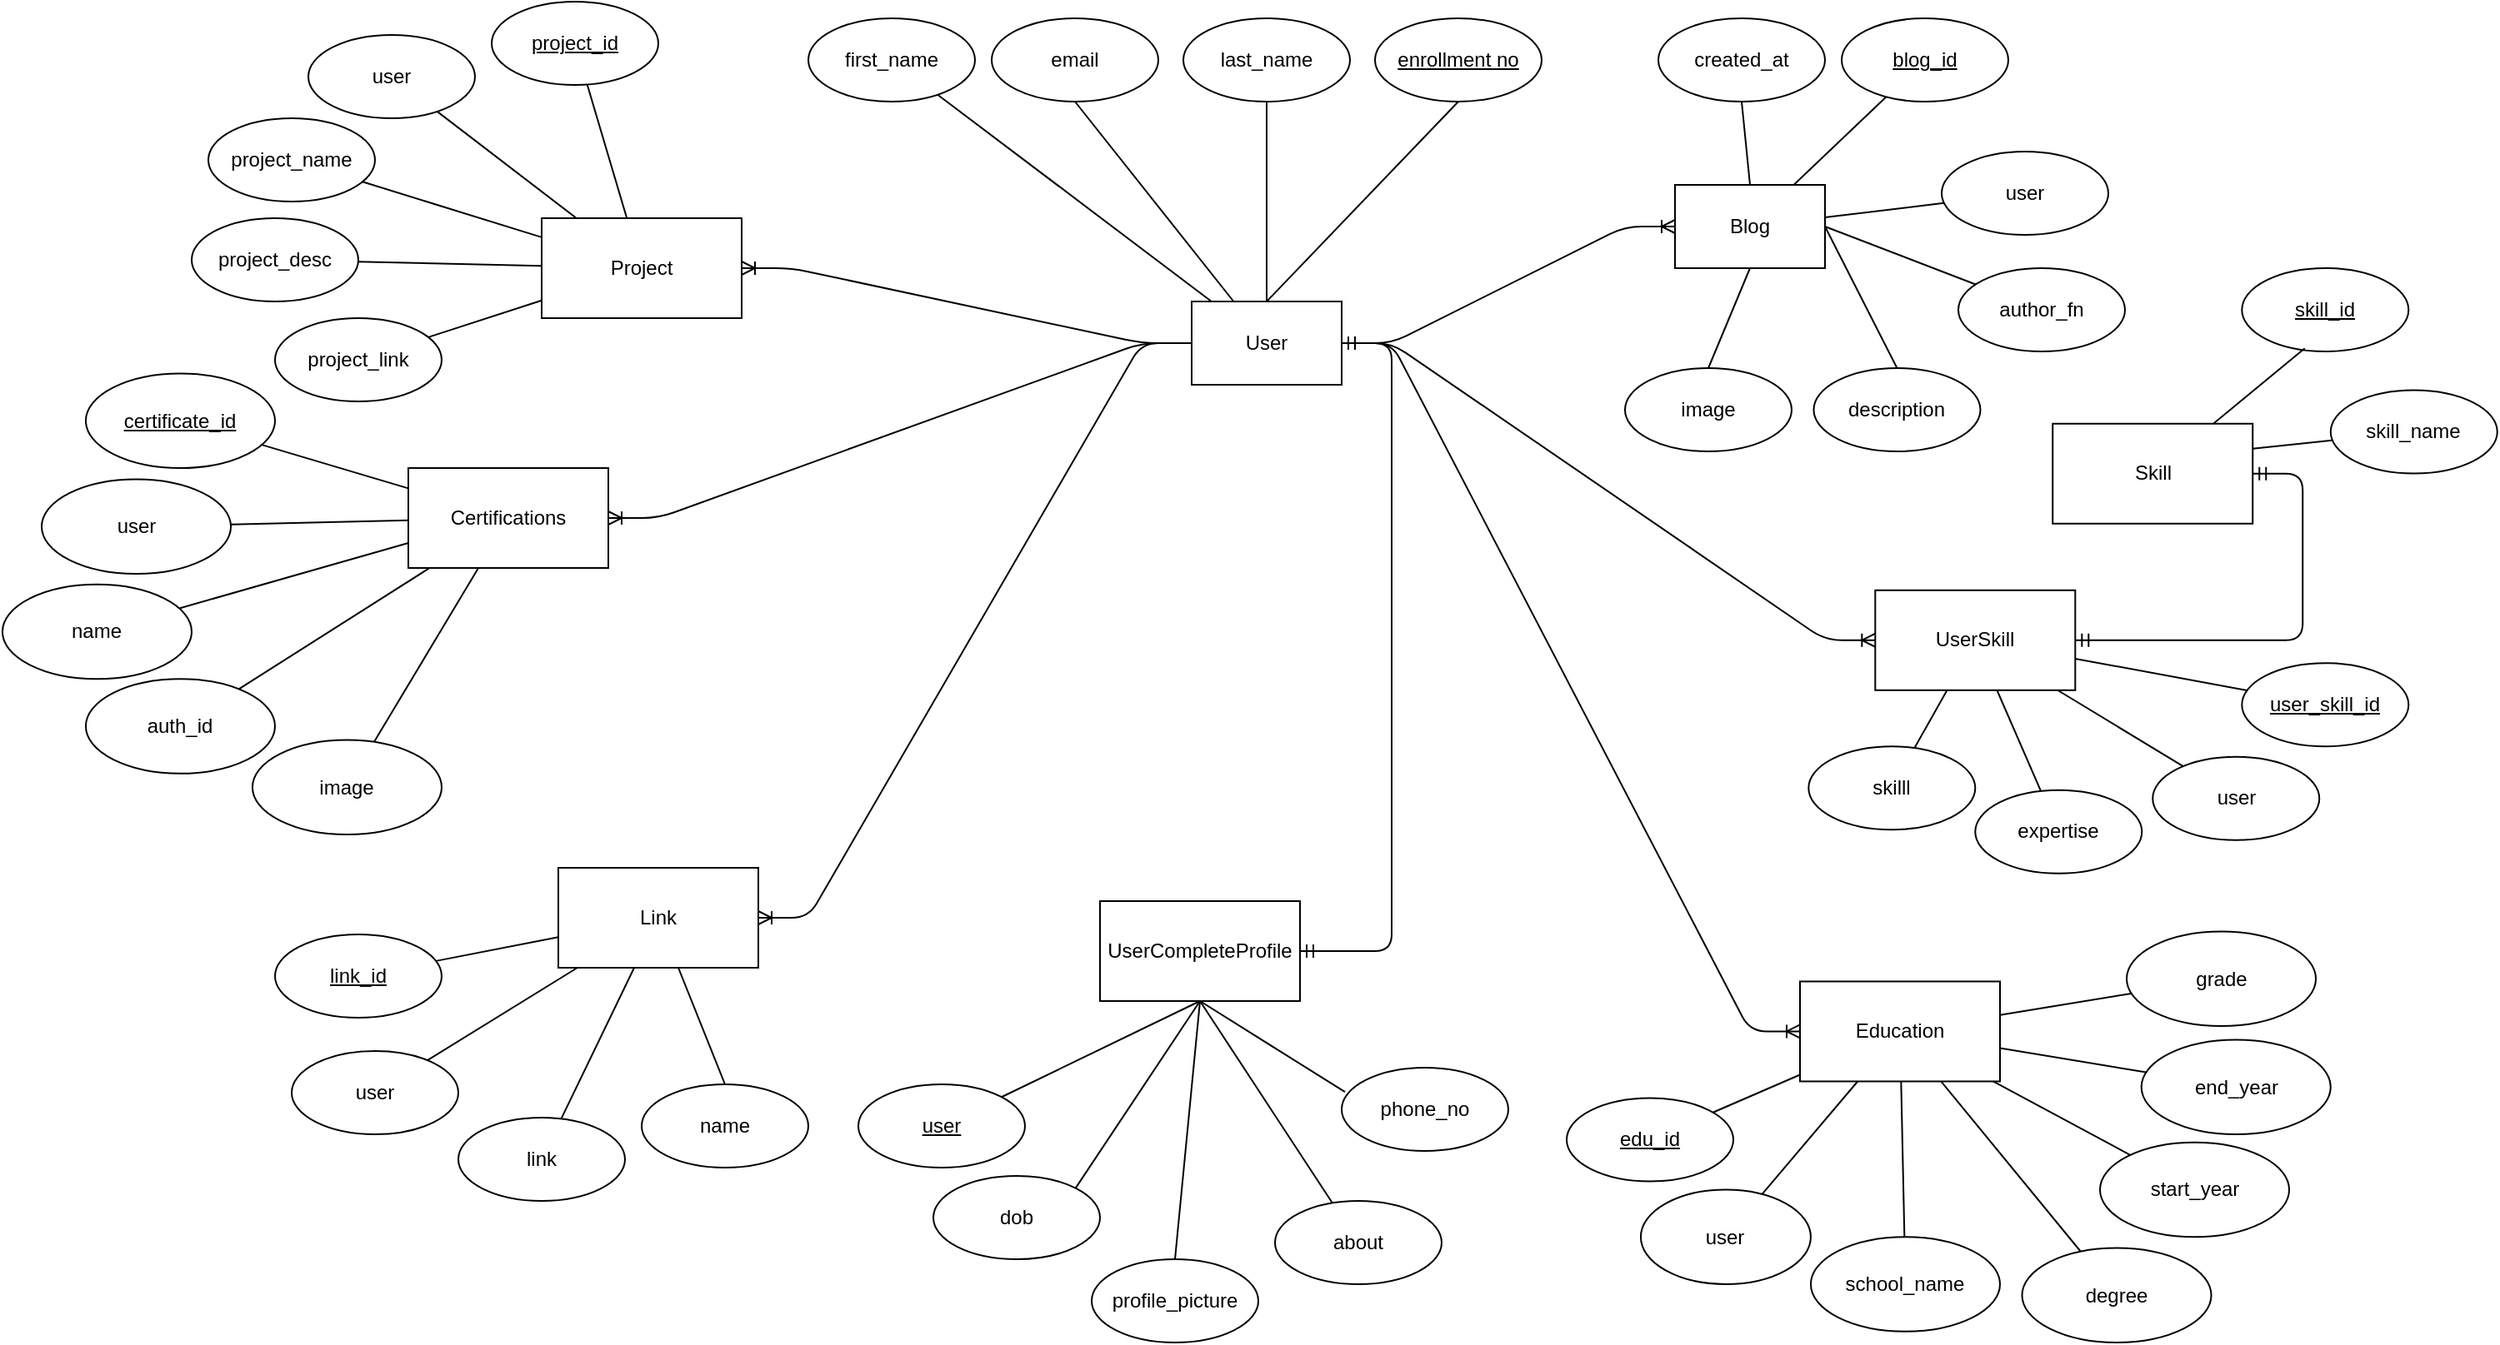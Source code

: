 <mxfile version="14.1.3" type="device"><diagram id="R2lEEEUBdFMjLlhIrx00" name="Page-1"><mxGraphModel dx="2580" dy="848" grid="1" gridSize="10" guides="1" tooltips="1" connect="1" arrows="1" fold="1" page="1" pageScale="1" pageWidth="850" pageHeight="1100" math="0" shadow="0" extFonts="Permanent Marker^https://fonts.googleapis.com/css?family=Permanent+Marker"><root><mxCell id="0"/><mxCell id="1" parent="0"/><mxCell id="3dbAElzK9trHRAk1LD__-21" value="User" style="rounded=0;whiteSpace=wrap;html=1;fontFamily=Helvetica;" vertex="1" parent="1"><mxGeometry x="200" y="200" width="90" height="50" as="geometry"/></mxCell><mxCell id="3dbAElzK9trHRAk1LD__-22" value="&lt;u&gt;enrollment no&lt;/u&gt;" style="ellipse;whiteSpace=wrap;html=1;fontFamily=Helvetica;" vertex="1" parent="1"><mxGeometry x="310" y="30" width="100" height="50" as="geometry"/></mxCell><mxCell id="3dbAElzK9trHRAk1LD__-23" value="email" style="ellipse;whiteSpace=wrap;html=1;fontFamily=Helvetica;" vertex="1" parent="1"><mxGeometry x="80" y="30" width="100" height="50" as="geometry"/></mxCell><mxCell id="3dbAElzK9trHRAk1LD__-25" value="first_name" style="ellipse;whiteSpace=wrap;html=1;fontFamily=Helvetica;" vertex="1" parent="1"><mxGeometry x="-30" y="30" width="100" height="50" as="geometry"/></mxCell><mxCell id="3dbAElzK9trHRAk1LD__-27" value="last_name" style="ellipse;whiteSpace=wrap;html=1;fontFamily=Helvetica;" vertex="1" parent="1"><mxGeometry x="195" y="30" width="100" height="50" as="geometry"/></mxCell><mxCell id="3dbAElzK9trHRAk1LD__-31" value="" style="endArrow=none;html=1;fontFamily=Helvetica;entryX=0.5;entryY=1;entryDx=0;entryDy=0;" edge="1" parent="1" source="3dbAElzK9trHRAk1LD__-21" target="3dbAElzK9trHRAk1LD__-27"><mxGeometry width="50" height="50" relative="1" as="geometry"><mxPoint x="200" y="231.64" as="sourcePoint"/><mxPoint x="137.8" y="150.002" as="targetPoint"/></mxGeometry></mxCell><mxCell id="3dbAElzK9trHRAk1LD__-33" value="" style="endArrow=none;html=1;fontFamily=Helvetica;entryX=0.5;entryY=1;entryDx=0;entryDy=0;exitX=0.5;exitY=0;exitDx=0;exitDy=0;" edge="1" parent="1" source="3dbAElzK9trHRAk1LD__-21" target="3dbAElzK9trHRAk1LD__-22"><mxGeometry width="50" height="50" relative="1" as="geometry"><mxPoint x="200" y="231.64" as="sourcePoint"/><mxPoint x="137.8" y="150.002" as="targetPoint"/></mxGeometry></mxCell><mxCell id="3dbAElzK9trHRAk1LD__-34" value="" style="endArrow=none;html=1;fontFamily=Helvetica;" edge="1" parent="1" source="3dbAElzK9trHRAk1LD__-21" target="3dbAElzK9trHRAk1LD__-25"><mxGeometry width="50" height="50" relative="1" as="geometry"><mxPoint x="200" y="230" as="sourcePoint"/><mxPoint x="140.8" y="275.4" as="targetPoint"/></mxGeometry></mxCell><mxCell id="3dbAElzK9trHRAk1LD__-35" value="" style="endArrow=none;html=1;fontFamily=Helvetica;" edge="1" parent="1" target="3dbAElzK9trHRAk1LD__-21"><mxGeometry width="50" height="50" relative="1" as="geometry"><mxPoint x="130" y="80" as="sourcePoint"/><mxPoint x="170" y="189" as="targetPoint"/></mxGeometry></mxCell><mxCell id="3dbAElzK9trHRAk1LD__-37" value="Blog" style="rounded=0;whiteSpace=wrap;html=1;fontFamily=Helvetica;" vertex="1" parent="1"><mxGeometry x="490" y="130" width="90" height="50" as="geometry"/></mxCell><mxCell id="3dbAElzK9trHRAk1LD__-39" value="&lt;u&gt;blog_id&lt;/u&gt;" style="ellipse;whiteSpace=wrap;html=1;fontFamily=Helvetica;" vertex="1" parent="1"><mxGeometry x="590" y="30" width="100" height="50" as="geometry"/></mxCell><mxCell id="3dbAElzK9trHRAk1LD__-40" value="user" style="ellipse;whiteSpace=wrap;html=1;fontFamily=Helvetica;" vertex="1" parent="1"><mxGeometry x="650" y="110" width="100" height="50" as="geometry"/></mxCell><mxCell id="3dbAElzK9trHRAk1LD__-41" value="author_fn" style="ellipse;whiteSpace=wrap;html=1;fontFamily=Helvetica;" vertex="1" parent="1"><mxGeometry x="660" y="180" width="100" height="50" as="geometry"/></mxCell><mxCell id="3dbAElzK9trHRAk1LD__-42" value="description" style="ellipse;whiteSpace=wrap;html=1;fontFamily=Helvetica;" vertex="1" parent="1"><mxGeometry x="573.24" y="240" width="100" height="50" as="geometry"/></mxCell><mxCell id="3dbAElzK9trHRAk1LD__-43" value="" style="endArrow=none;html=1;fontFamily=Helvetica;entryX=0.5;entryY=0;entryDx=0;entryDy=0;exitX=1;exitY=0.5;exitDx=0;exitDy=0;" edge="1" parent="1" source="3dbAElzK9trHRAk1LD__-37" target="3dbAElzK9trHRAk1LD__-42"><mxGeometry width="50" height="50" relative="1" as="geometry"><mxPoint x="600" y="230" as="sourcePoint"/><mxPoint x="640" y="329.5" as="targetPoint"/></mxGeometry></mxCell><mxCell id="3dbAElzK9trHRAk1LD__-47" value="created_at" style="ellipse;whiteSpace=wrap;html=1;fontFamily=Helvetica;" vertex="1" parent="1"><mxGeometry x="480" y="30" width="100" height="50" as="geometry"/></mxCell><mxCell id="3dbAElzK9trHRAk1LD__-48" value="image" style="ellipse;whiteSpace=wrap;html=1;fontFamily=Helvetica;" vertex="1" parent="1"><mxGeometry x="460" y="240" width="100" height="50" as="geometry"/></mxCell><mxCell id="3dbAElzK9trHRAk1LD__-49" value="" style="endArrow=none;html=1;fontFamily=Helvetica;entryX=0.5;entryY=0;entryDx=0;entryDy=0;exitX=0.5;exitY=1;exitDx=0;exitDy=0;" edge="1" parent="1" source="3dbAElzK9trHRAk1LD__-37" target="3dbAElzK9trHRAk1LD__-48"><mxGeometry width="50" height="50" relative="1" as="geometry"><mxPoint x="540" y="250" as="sourcePoint"/><mxPoint x="560" y="345" as="targetPoint"/></mxGeometry></mxCell><mxCell id="3dbAElzK9trHRAk1LD__-50" value="" style="endArrow=none;html=1;fontFamily=Helvetica;entryX=0.5;entryY=0;entryDx=0;entryDy=0;exitX=0.5;exitY=1;exitDx=0;exitDy=0;" edge="1" parent="1" source="3dbAElzK9trHRAk1LD__-47" target="3dbAElzK9trHRAk1LD__-37"><mxGeometry width="50" height="50" relative="1" as="geometry"><mxPoint x="525" y="110" as="sourcePoint"/><mxPoint x="470" y="200" as="targetPoint"/></mxGeometry></mxCell><mxCell id="3dbAElzK9trHRAk1LD__-57" value="Skill&lt;span style=&quot;color: rgba(0 , 0 , 0 , 0) ; font-family: monospace ; font-size: 0px&quot;&gt;%3CmxGraphModel%3E%3Croot%3E%3CmxCell%20id%3D%220%22%2F%3E%3CmxCell%20id%3D%221%22%20parent%3D%220%22%2F%3E%3CmxCell%20id%3D%222%22%20value%3D%22%22%20style%3D%22endArrow%3Dnone%3Bhtml%3D1%3BfontFamily%3DHelvetica%3BentryX%3D0.5%3BentryY%3D0%3BentryDx%3D0%3BentryDy%3D0%3BexitX%3D0.5%3BexitY%3D1%3BexitDx%3D0%3BexitDy%3D0%3B%22%20edge%3D%221%22%20parent%3D%221%22%3E%3CmxGeometry%20width%3D%2250%22%20height%3D%2250%22%20relative%3D%221%22%20as%3D%22geometry%22%3E%3CmxPoint%20x%3D%22635%22%20y%3D%22250%22%20as%3D%22sourcePoint%22%2F%3E%3CmxPoint%20x%3D%22580%22%20y%3D%22340%22%20as%3D%22targetPoint%22%2F%3E%3C%2FmxGeometry%3E%3C%2FmxCell%3E%3C%2Froot%3E%3C%2FmxGraphModel%3E&lt;/span&gt;" style="rounded=0;whiteSpace=wrap;html=1;fontFamily=Helvetica;" vertex="1" parent="1"><mxGeometry x="716.62" y="273.38" width="120" height="60" as="geometry"/></mxCell><mxCell id="3dbAElzK9trHRAk1LD__-59" value="UserCompleteProfile" style="rounded=0;whiteSpace=wrap;html=1;fontFamily=Helvetica;" vertex="1" parent="1"><mxGeometry x="145" y="560" width="120" height="60" as="geometry"/></mxCell><mxCell id="3dbAElzK9trHRAk1LD__-60" value="Link" style="rounded=0;whiteSpace=wrap;html=1;fontFamily=Helvetica;" vertex="1" parent="1"><mxGeometry x="-180" y="540" width="120" height="60" as="geometry"/></mxCell><mxCell id="3dbAElzK9trHRAk1LD__-61" value="UserSkill&lt;span style=&quot;color: rgba(0 , 0 , 0 , 0) ; font-family: monospace ; font-size: 0px&quot;&gt;%3CmxGraphModel%3E%3Croot%3E%3CmxCell%20id%3D%220%22%2F%3E%3CmxCell%20id%3D%221%22%20parent%3D%220%22%2F%3E%3CmxCell%20id%3D%222%22%20value%3D%22%22%20style%3D%22endArrow%3Dnone%3Bhtml%3D1%3BfontFamily%3DHelvetica%3BentryX%3D0.5%3BentryY%3D0%3BentryDx%3D0%3BentryDy%3D0%3BexitX%3D0.5%3BexitY%3D1%3BexitDx%3D0%3BexitDy%3D0%3B%22%20edge%3D%221%22%20parent%3D%221%22%3E%3CmxGeometry%20width%3D%2250%22%20height%3D%2250%22%20relative%3D%221%22%20as%3D%22geometry%22%3E%3CmxPoint%20x%3D%22635%22%20y%3D%22250%22%20as%3D%22sourcePoint%22%2F%3E%3CmxPoint%20x%3D%22580%22%20y%3D%22340%22%20as%3D%22targetPoint%22%2F%3E%3C%2FmxGeometry%3E%3C%2FmxCell%3E%3C%2Froot%3E%3C%2FmxGraphModel%3E&lt;/span&gt;" style="rounded=0;whiteSpace=wrap;html=1;fontFamily=Helvetica;" vertex="1" parent="1"><mxGeometry x="610.15" y="373.38" width="120" height="60" as="geometry"/></mxCell><mxCell id="3dbAElzK9trHRAk1LD__-62" value="Education" style="rounded=0;whiteSpace=wrap;html=1;fontFamily=Helvetica;" vertex="1" parent="1"><mxGeometry x="565" y="608.24" width="120" height="60" as="geometry"/></mxCell><mxCell id="3dbAElzK9trHRAk1LD__-63" value="Project" style="rounded=0;whiteSpace=wrap;html=1;fontFamily=Helvetica;" vertex="1" parent="1"><mxGeometry x="-190" y="150" width="120" height="60" as="geometry"/></mxCell><mxCell id="3dbAElzK9trHRAk1LD__-64" value="Certifications" style="rounded=0;whiteSpace=wrap;html=1;fontFamily=Helvetica;" vertex="1" parent="1"><mxGeometry x="-270" y="300" width="120" height="60" as="geometry"/></mxCell><mxCell id="3dbAElzK9trHRAk1LD__-65" value="phone_no" style="ellipse;whiteSpace=wrap;html=1;fontFamily=Helvetica;" vertex="1" parent="1"><mxGeometry x="290" y="660" width="100" height="50" as="geometry"/></mxCell><mxCell id="3dbAElzK9trHRAk1LD__-67" value="about" style="ellipse;whiteSpace=wrap;html=1;fontFamily=Helvetica;" vertex="1" parent="1"><mxGeometry x="250" y="740" width="100" height="50" as="geometry"/></mxCell><mxCell id="3dbAElzK9trHRAk1LD__-69" value="profile_picture" style="ellipse;whiteSpace=wrap;html=1;fontFamily=Helvetica;" vertex="1" parent="1"><mxGeometry x="140" y="775" width="100" height="50" as="geometry"/></mxCell><mxCell id="3dbAElzK9trHRAk1LD__-71" value="dob" style="ellipse;whiteSpace=wrap;html=1;fontFamily=Helvetica;" vertex="1" parent="1"><mxGeometry x="45" y="725" width="100" height="50" as="geometry"/></mxCell><mxCell id="3dbAElzK9trHRAk1LD__-73" value="&lt;u&gt;user&lt;/u&gt;" style="ellipse;whiteSpace=wrap;html=1;fontFamily=Helvetica;" vertex="1" parent="1"><mxGeometry x="-1.421e-14" y="670" width="100" height="50" as="geometry"/></mxCell><mxCell id="3dbAElzK9trHRAk1LD__-86" value="" style="edgeStyle=entityRelationEdgeStyle;fontSize=12;html=1;endArrow=ERoneToMany;" edge="1" parent="1" source="3dbAElzK9trHRAk1LD__-21" target="3dbAElzK9trHRAk1LD__-37"><mxGeometry width="100" height="100" relative="1" as="geometry"><mxPoint x="270" y="510" as="sourcePoint"/><mxPoint x="370" y="410" as="targetPoint"/></mxGeometry></mxCell><mxCell id="3dbAElzK9trHRAk1LD__-87" value="" style="edgeStyle=entityRelationEdgeStyle;fontSize=12;html=1;endArrow=ERoneToMany;" edge="1" parent="1" source="3dbAElzK9trHRAk1LD__-21" target="3dbAElzK9trHRAk1LD__-62"><mxGeometry width="100" height="100" relative="1" as="geometry"><mxPoint x="300" y="235" as="sourcePoint"/><mxPoint x="520" y="235" as="targetPoint"/></mxGeometry></mxCell><mxCell id="3dbAElzK9trHRAk1LD__-88" value="" style="edgeStyle=entityRelationEdgeStyle;fontSize=12;html=1;endArrow=ERoneToMany;exitX=1;exitY=0.5;exitDx=0;exitDy=0;" edge="1" parent="1" source="3dbAElzK9trHRAk1LD__-21" target="3dbAElzK9trHRAk1LD__-61"><mxGeometry width="100" height="100" relative="1" as="geometry"><mxPoint x="300" y="235" as="sourcePoint"/><mxPoint x="530" y="740" as="targetPoint"/></mxGeometry></mxCell><mxCell id="3dbAElzK9trHRAk1LD__-89" value="" style="edgeStyle=entityRelationEdgeStyle;fontSize=12;html=1;endArrow=ERoneToMany;exitX=0;exitY=0.5;exitDx=0;exitDy=0;" edge="1" parent="1" source="3dbAElzK9trHRAk1LD__-21" target="3dbAElzK9trHRAk1LD__-63"><mxGeometry width="100" height="100" relative="1" as="geometry"><mxPoint x="270" y="510" as="sourcePoint"/><mxPoint x="370" y="410" as="targetPoint"/></mxGeometry></mxCell><mxCell id="3dbAElzK9trHRAk1LD__-90" value="" style="edgeStyle=entityRelationEdgeStyle;fontSize=12;html=1;endArrow=ERoneToMany;" edge="1" parent="1" source="3dbAElzK9trHRAk1LD__-21" target="3dbAElzK9trHRAk1LD__-60"><mxGeometry width="100" height="100" relative="1" as="geometry"><mxPoint x="210" y="230" as="sourcePoint"/><mxPoint x="-120" y="230" as="targetPoint"/></mxGeometry></mxCell><mxCell id="3dbAElzK9trHRAk1LD__-91" value="" style="edgeStyle=entityRelationEdgeStyle;fontSize=12;html=1;endArrow=ERmandOne;startArrow=ERmandOne;" edge="1" parent="1" source="3dbAElzK9trHRAk1LD__-59" target="3dbAElzK9trHRAk1LD__-21"><mxGeometry width="100" height="100" relative="1" as="geometry"><mxPoint x="270" y="510" as="sourcePoint"/><mxPoint x="370" y="410" as="targetPoint"/></mxGeometry></mxCell><mxCell id="3dbAElzK9trHRAk1LD__-92" value="" style="edgeStyle=entityRelationEdgeStyle;fontSize=12;html=1;endArrow=ERoneToMany;" edge="1" parent="1" source="3dbAElzK9trHRAk1LD__-21" target="3dbAElzK9trHRAk1LD__-64"><mxGeometry width="100" height="100" relative="1" as="geometry"><mxPoint x="210" y="235" as="sourcePoint"/><mxPoint x="-120" y="230" as="targetPoint"/></mxGeometry></mxCell><mxCell id="3dbAElzK9trHRAk1LD__-93" value="" style="endArrow=none;html=1;fontFamily=Helvetica;entryX=0.5;entryY=1;entryDx=0;entryDy=0;" edge="1" parent="1" source="3dbAElzK9trHRAk1LD__-73" target="3dbAElzK9trHRAk1LD__-59"><mxGeometry width="50" height="50" relative="1" as="geometry"><mxPoint x="150" y="580" as="sourcePoint"/><mxPoint x="200" y="530" as="targetPoint"/></mxGeometry></mxCell><mxCell id="3dbAElzK9trHRAk1LD__-94" value="" style="endArrow=none;html=1;fontFamily=Helvetica;exitX=1;exitY=0;exitDx=0;exitDy=0;" edge="1" parent="1" source="3dbAElzK9trHRAk1LD__-71"><mxGeometry width="50" height="50" relative="1" as="geometry"><mxPoint x="230" y="590" as="sourcePoint"/><mxPoint x="205" y="620" as="targetPoint"/></mxGeometry></mxCell><mxCell id="3dbAElzK9trHRAk1LD__-95" value="" style="endArrow=none;html=1;fontFamily=Helvetica;exitX=0.5;exitY=0;exitDx=0;exitDy=0;entryX=0.5;entryY=1;entryDx=0;entryDy=0;" edge="1" parent="1" source="3dbAElzK9trHRAk1LD__-69" target="3dbAElzK9trHRAk1LD__-59"><mxGeometry width="50" height="50" relative="1" as="geometry"><mxPoint x="180.355" y="692.322" as="sourcePoint"/><mxPoint x="250" y="580" as="targetPoint"/></mxGeometry></mxCell><mxCell id="3dbAElzK9trHRAk1LD__-96" value="" style="endArrow=none;html=1;fontFamily=Helvetica;entryX=0.5;entryY=1;entryDx=0;entryDy=0;" edge="1" parent="1" source="3dbAElzK9trHRAk1LD__-67" target="3dbAElzK9trHRAk1LD__-59"><mxGeometry width="50" height="50" relative="1" as="geometry"><mxPoint x="240" y="735" as="sourcePoint"/><mxPoint x="255" y="580" as="targetPoint"/></mxGeometry></mxCell><mxCell id="3dbAElzK9trHRAk1LD__-97" value="" style="endArrow=none;html=1;fontFamily=Helvetica;entryX=0.5;entryY=1;entryDx=0;entryDy=0;exitX=0.02;exitY=0.292;exitDx=0;exitDy=0;exitPerimeter=0;" edge="1" parent="1" source="3dbAElzK9trHRAk1LD__-65" target="3dbAElzK9trHRAk1LD__-59"><mxGeometry width="50" height="50" relative="1" as="geometry"><mxPoint x="340" y="625" as="sourcePoint"/><mxPoint x="265" y="590" as="targetPoint"/></mxGeometry></mxCell><mxCell id="3dbAElzK9trHRAk1LD__-98" value="" style="edgeStyle=entityRelationEdgeStyle;fontSize=12;html=1;endArrow=ERmandOne;startArrow=ERmandOne;" edge="1" parent="1" source="3dbAElzK9trHRAk1LD__-61" target="3dbAElzK9trHRAk1LD__-57"><mxGeometry width="100" height="100" relative="1" as="geometry"><mxPoint x="130" y="380" as="sourcePoint"/><mxPoint x="230" y="280" as="targetPoint"/></mxGeometry></mxCell><mxCell id="3dbAElzK9trHRAk1LD__-99" value="&lt;u&gt;skill_id&lt;/u&gt;" style="ellipse;whiteSpace=wrap;html=1;fontFamily=Helvetica;" vertex="1" parent="1"><mxGeometry x="830.15" y="180" width="100" height="50" as="geometry"/></mxCell><mxCell id="3dbAElzK9trHRAk1LD__-100" value="skill_name" style="ellipse;whiteSpace=wrap;html=1;fontFamily=Helvetica;" vertex="1" parent="1"><mxGeometry x="883.39" y="253.24" width="100" height="50" as="geometry"/></mxCell><mxCell id="3dbAElzK9trHRAk1LD__-101" value="" style="endArrow=none;html=1;fontFamily=Helvetica;entryX=0.377;entryY=0.963;entryDx=0;entryDy=0;entryPerimeter=0;" edge="1" parent="1" source="3dbAElzK9trHRAk1LD__-57" target="3dbAElzK9trHRAk1LD__-99"><mxGeometry width="50" height="50" relative="1" as="geometry"><mxPoint x="840" y="440" as="sourcePoint"/><mxPoint x="890" y="390" as="targetPoint"/></mxGeometry></mxCell><mxCell id="3dbAElzK9trHRAk1LD__-103" value="" style="endArrow=none;html=1;fontFamily=Helvetica;exitX=1;exitY=0.25;exitDx=0;exitDy=0;" edge="1" parent="1" source="3dbAElzK9trHRAk1LD__-57" target="3dbAElzK9trHRAk1LD__-100"><mxGeometry width="50" height="50" relative="1" as="geometry"><mxPoint x="875.378" y="410.0" as="sourcePoint"/><mxPoint x="927.7" y="348.15" as="targetPoint"/></mxGeometry></mxCell><mxCell id="3dbAElzK9trHRAk1LD__-104" value="&lt;u&gt;link_id&lt;/u&gt;" style="ellipse;whiteSpace=wrap;html=1;fontFamily=Helvetica;" vertex="1" parent="1"><mxGeometry x="-350" y="580" width="100" height="50" as="geometry"/></mxCell><mxCell id="3dbAElzK9trHRAk1LD__-105" value="link" style="ellipse;whiteSpace=wrap;html=1;fontFamily=Helvetica;" vertex="1" parent="1"><mxGeometry x="-240" y="690" width="100" height="50" as="geometry"/></mxCell><mxCell id="3dbAElzK9trHRAk1LD__-106" value="name" style="ellipse;whiteSpace=wrap;html=1;fontFamily=Helvetica;" vertex="1" parent="1"><mxGeometry x="-130" y="670" width="100" height="50" as="geometry"/></mxCell><mxCell id="3dbAElzK9trHRAk1LD__-107" value="user" style="ellipse;whiteSpace=wrap;html=1;fontFamily=Helvetica;" vertex="1" parent="1"><mxGeometry x="-340" y="650" width="100" height="50" as="geometry"/></mxCell><mxCell id="3dbAElzK9trHRAk1LD__-108" value="" style="endArrow=none;html=1;fontFamily=Helvetica;" edge="1" parent="1" source="3dbAElzK9trHRAk1LD__-60" target="3dbAElzK9trHRAk1LD__-104"><mxGeometry width="50" height="50" relative="1" as="geometry"><mxPoint x="30" y="410" as="sourcePoint"/><mxPoint x="80" y="360" as="targetPoint"/></mxGeometry></mxCell><mxCell id="3dbAElzK9trHRAk1LD__-109" value="" style="endArrow=none;html=1;fontFamily=Helvetica;" edge="1" parent="1" source="3dbAElzK9trHRAk1LD__-60" target="3dbAElzK9trHRAk1LD__-107"><mxGeometry width="50" height="50" relative="1" as="geometry"><mxPoint x="-110" y="542.082" as="sourcePoint"/><mxPoint x="-191.619" y="531.311" as="targetPoint"/></mxGeometry></mxCell><mxCell id="3dbAElzK9trHRAk1LD__-110" value="" style="endArrow=none;html=1;fontFamily=Helvetica;" edge="1" parent="1" source="3dbAElzK9trHRAk1LD__-60" target="3dbAElzK9trHRAk1LD__-105"><mxGeometry width="50" height="50" relative="1" as="geometry"><mxPoint x="-100" y="552.082" as="sourcePoint"/><mxPoint x="-181.619" y="541.311" as="targetPoint"/></mxGeometry></mxCell><mxCell id="3dbAElzK9trHRAk1LD__-111" value="" style="endArrow=none;html=1;fontFamily=Helvetica;entryX=0.5;entryY=0;entryDx=0;entryDy=0;" edge="1" parent="1" source="3dbAElzK9trHRAk1LD__-60" target="3dbAElzK9trHRAk1LD__-106"><mxGeometry width="50" height="50" relative="1" as="geometry"><mxPoint x="-84.261" y="580.0" as="sourcePoint"/><mxPoint x="-145.141" y="633.309" as="targetPoint"/></mxGeometry></mxCell><mxCell id="3dbAElzK9trHRAk1LD__-112" value="&lt;u&gt;user_skill_id&lt;/u&gt;" style="ellipse;whiteSpace=wrap;html=1;fontFamily=Helvetica;" vertex="1" parent="1"><mxGeometry x="830.15" y="417.09" width="100" height="50" as="geometry"/></mxCell><mxCell id="3dbAElzK9trHRAk1LD__-113" value="user" style="ellipse;whiteSpace=wrap;html=1;fontFamily=Helvetica;" vertex="1" parent="1"><mxGeometry x="776.62" y="473.38" width="100" height="50" as="geometry"/></mxCell><mxCell id="3dbAElzK9trHRAk1LD__-114" value="expertise" style="ellipse;whiteSpace=wrap;html=1;fontFamily=Helvetica;" vertex="1" parent="1"><mxGeometry x="670.15" y="493.38" width="100" height="50" as="geometry"/></mxCell><mxCell id="3dbAElzK9trHRAk1LD__-116" style="edgeStyle=orthogonalEdgeStyle;rounded=0;orthogonalLoop=1;jettySize=auto;html=1;exitX=0.5;exitY=1;exitDx=0;exitDy=0;fontFamily=Helvetica;" edge="1" parent="1" source="3dbAElzK9trHRAk1LD__-112" target="3dbAElzK9trHRAk1LD__-112"><mxGeometry relative="1" as="geometry"/></mxCell><mxCell id="3dbAElzK9trHRAk1LD__-117" value="skilll" style="ellipse;whiteSpace=wrap;html=1;fontFamily=Helvetica;" vertex="1" parent="1"><mxGeometry x="570.15" y="467.09" width="100" height="50" as="geometry"/></mxCell><mxCell id="3dbAElzK9trHRAk1LD__-118" value="" style="endArrow=none;html=1;fontFamily=Helvetica;" edge="1" parent="1" source="3dbAElzK9trHRAk1LD__-61" target="3dbAElzK9trHRAk1LD__-112"><mxGeometry width="50" height="50" relative="1" as="geometry"><mxPoint x="870" y="570" as="sourcePoint"/><mxPoint x="920" y="520" as="targetPoint"/></mxGeometry></mxCell><mxCell id="3dbAElzK9trHRAk1LD__-119" value="" style="endArrow=none;html=1;fontFamily=Helvetica;" edge="1" parent="1" source="3dbAElzK9trHRAk1LD__-61" target="3dbAElzK9trHRAk1LD__-113"><mxGeometry width="50" height="50" relative="1" as="geometry"><mxPoint x="750" y="545.839" as="sourcePoint"/><mxPoint x="860.407" y="538.182" as="targetPoint"/></mxGeometry></mxCell><mxCell id="3dbAElzK9trHRAk1LD__-120" value="" style="endArrow=none;html=1;fontFamily=Helvetica;" edge="1" parent="1" source="3dbAElzK9trHRAk1LD__-61" target="3dbAElzK9trHRAk1LD__-114"><mxGeometry width="50" height="50" relative="1" as="geometry"><mxPoint x="750" y="563.526" as="sourcePoint"/><mxPoint x="844.354" y="584.797" as="targetPoint"/></mxGeometry></mxCell><mxCell id="3dbAElzK9trHRAk1LD__-121" value="" style="endArrow=none;html=1;fontFamily=Helvetica;" edge="1" parent="1" source="3dbAElzK9trHRAk1LD__-61" target="3dbAElzK9trHRAk1LD__-117"><mxGeometry width="50" height="50" relative="1" as="geometry"><mxPoint x="760" y="573.526" as="sourcePoint"/><mxPoint x="854.354" y="594.797" as="targetPoint"/></mxGeometry></mxCell><mxCell id="3dbAElzK9trHRAk1LD__-122" value="&lt;u&gt;project_id&lt;/u&gt;" style="ellipse;whiteSpace=wrap;html=1;fontFamily=Helvetica;" vertex="1" parent="1"><mxGeometry x="-220" y="20" width="100" height="50" as="geometry"/></mxCell><mxCell id="3dbAElzK9trHRAk1LD__-123" value="" style="endArrow=none;html=1;fontFamily=Helvetica;" edge="1" parent="1" target="3dbAElzK9trHRAk1LD__-122" source="3dbAElzK9trHRAk1LD__-63"><mxGeometry width="50" height="50" relative="1" as="geometry"><mxPoint x="-69.998" y="210.0" as="sourcePoint"/><mxPoint x="-141.12" y="285.4" as="targetPoint"/></mxGeometry></mxCell><mxCell id="3dbAElzK9trHRAk1LD__-124" value="user" style="ellipse;whiteSpace=wrap;html=1;fontFamily=Helvetica;" vertex="1" parent="1"><mxGeometry x="-330" y="40" width="100" height="50" as="geometry"/></mxCell><mxCell id="3dbAElzK9trHRAk1LD__-125" value="" style="endArrow=none;html=1;fontFamily=Helvetica;" edge="1" parent="1" target="3dbAElzK9trHRAk1LD__-124" source="3dbAElzK9trHRAk1LD__-63"><mxGeometry width="50" height="50" relative="1" as="geometry"><mxPoint x="-211.922" y="220.0" as="sourcePoint"/><mxPoint x="-188.68" y="355.4" as="targetPoint"/></mxGeometry></mxCell><mxCell id="3dbAElzK9trHRAk1LD__-126" value="project_name" style="ellipse;whiteSpace=wrap;html=1;fontFamily=Helvetica;" vertex="1" parent="1"><mxGeometry x="-390" y="90" width="100" height="50" as="geometry"/></mxCell><mxCell id="3dbAElzK9trHRAk1LD__-127" value="" style="endArrow=none;html=1;fontFamily=Helvetica;" edge="1" parent="1" target="3dbAElzK9trHRAk1LD__-126" source="3dbAElzK9trHRAk1LD__-63"><mxGeometry width="50" height="50" relative="1" as="geometry"><mxPoint x="-190" y="234.942" as="sourcePoint"/><mxPoint x="-188.68" y="425.4" as="targetPoint"/></mxGeometry></mxCell><mxCell id="3dbAElzK9trHRAk1LD__-128" value="project_desc" style="ellipse;whiteSpace=wrap;html=1;fontFamily=Helvetica;" vertex="1" parent="1"><mxGeometry x="-400" y="150" width="100" height="50" as="geometry"/></mxCell><mxCell id="3dbAElzK9trHRAk1LD__-129" value="" style="endArrow=none;html=1;fontFamily=Helvetica;" edge="1" parent="1" target="3dbAElzK9trHRAk1LD__-128" source="3dbAElzK9trHRAk1LD__-63"><mxGeometry width="50" height="50" relative="1" as="geometry"><mxPoint x="-230" y="248.382" as="sourcePoint"/><mxPoint x="-228.68" y="485.4" as="targetPoint"/></mxGeometry></mxCell><mxCell id="3dbAElzK9trHRAk1LD__-130" value="project_link" style="ellipse;whiteSpace=wrap;html=1;fontFamily=Helvetica;" vertex="1" parent="1"><mxGeometry x="-350" y="210" width="100" height="50" as="geometry"/></mxCell><mxCell id="3dbAElzK9trHRAk1LD__-131" value="" style="endArrow=none;html=1;fontFamily=Helvetica;" edge="1" parent="1" target="3dbAElzK9trHRAk1LD__-130" source="3dbAElzK9trHRAk1LD__-63"><mxGeometry width="50" height="50" relative="1" as="geometry"><mxPoint x="-20.52" y="213.239" as="sourcePoint"/><mxPoint x="-59.2" y="495.4" as="targetPoint"/></mxGeometry></mxCell><mxCell id="3dbAElzK9trHRAk1LD__-132" value="&lt;u&gt;edu_id&lt;/u&gt;" style="ellipse;whiteSpace=wrap;html=1;fontFamily=Helvetica;" vertex="1" parent="1"><mxGeometry x="425" y="678.24" width="100" height="50" as="geometry"/></mxCell><mxCell id="3dbAElzK9trHRAk1LD__-133" value="" style="endArrow=none;html=1;fontFamily=Helvetica;" edge="1" parent="1" target="3dbAElzK9trHRAk1LD__-132" source="3dbAElzK9trHRAk1LD__-62"><mxGeometry width="50" height="50" relative="1" as="geometry"><mxPoint x="624.74" y="759.999" as="sourcePoint"/><mxPoint x="586.06" y="1042.16" as="targetPoint"/></mxGeometry></mxCell><mxCell id="3dbAElzK9trHRAk1LD__-134" value="user" style="ellipse;whiteSpace=wrap;html=1;fontFamily=Helvetica;" vertex="1" parent="1"><mxGeometry x="469.47" y="733.24" width="102" height="56.76" as="geometry"/></mxCell><mxCell id="3dbAElzK9trHRAk1LD__-135" value="" style="endArrow=none;html=1;fontFamily=Helvetica;" edge="1" parent="1" target="3dbAElzK9trHRAk1LD__-134" source="3dbAElzK9trHRAk1LD__-62"><mxGeometry width="50" height="50" relative="1" as="geometry"><mxPoint x="583.2" y="700" as="sourcePoint"/><mxPoint x="682.56" y="1092.16" as="targetPoint"/></mxGeometry></mxCell><mxCell id="3dbAElzK9trHRAk1LD__-136" value="" style="endArrow=none;html=1;fontFamily=Helvetica;" edge="1" parent="1" source="3dbAElzK9trHRAk1LD__-62" target="3dbAElzK9trHRAk1LD__-137"><mxGeometry width="50" height="50" relative="1" as="geometry"><mxPoint x="580.369" y="700" as="sourcePoint"/><mxPoint x="610" y="850" as="targetPoint"/></mxGeometry></mxCell><mxCell id="3dbAElzK9trHRAk1LD__-137" value="school_name" style="ellipse;whiteSpace=wrap;html=1;fontFamily=Helvetica;" vertex="1" parent="1"><mxGeometry x="571.47" y="761.62" width="113.53" height="56.76" as="geometry"/></mxCell><mxCell id="3dbAElzK9trHRAk1LD__-138" value="" style="endArrow=none;html=1;fontFamily=Helvetica;" edge="1" parent="1" target="3dbAElzK9trHRAk1LD__-139" source="3dbAElzK9trHRAk1LD__-62"><mxGeometry width="50" height="50" relative="1" as="geometry"><mxPoint x="707.464" y="740" as="sourcePoint"/><mxPoint x="736.47" y="860" as="targetPoint"/></mxGeometry></mxCell><mxCell id="3dbAElzK9trHRAk1LD__-139" value="degree" style="ellipse;whiteSpace=wrap;html=1;fontFamily=Helvetica;" vertex="1" parent="1"><mxGeometry x="698.24" y="768.24" width="113.53" height="56.76" as="geometry"/></mxCell><mxCell id="3dbAElzK9trHRAk1LD__-140" value="" style="endArrow=none;html=1;fontFamily=Helvetica;" edge="1" parent="1" target="3dbAElzK9trHRAk1LD__-141" source="3dbAElzK9trHRAk1LD__-62"><mxGeometry width="50" height="50" relative="1" as="geometry"><mxPoint x="690.0" y="690" as="sourcePoint"/><mxPoint x="828.17" y="820" as="targetPoint"/></mxGeometry></mxCell><mxCell id="3dbAElzK9trHRAk1LD__-141" value="start_year" style="ellipse;whiteSpace=wrap;html=1;fontFamily=Helvetica;" vertex="1" parent="1"><mxGeometry x="745.0" y="704.86" width="113.53" height="56.76" as="geometry"/></mxCell><mxCell id="3dbAElzK9trHRAk1LD__-142" value="" style="endArrow=none;html=1;fontFamily=Helvetica;" edge="1" parent="1" target="3dbAElzK9trHRAk1LD__-143" source="3dbAElzK9trHRAk1LD__-62"><mxGeometry width="50" height="50" relative="1" as="geometry"><mxPoint x="646.613" y="666.62" as="sourcePoint"/><mxPoint x="846.47" y="746.62" as="targetPoint"/></mxGeometry></mxCell><mxCell id="3dbAElzK9trHRAk1LD__-143" value="end_year" style="ellipse;whiteSpace=wrap;html=1;fontFamily=Helvetica;" vertex="1" parent="1"><mxGeometry x="769.85" y="643.24" width="113.53" height="56.76" as="geometry"/></mxCell><mxCell id="3dbAElzK9trHRAk1LD__-144" value="" style="endArrow=none;html=1;fontFamily=Helvetica;" edge="1" parent="1" target="3dbAElzK9trHRAk1LD__-145" source="3dbAElzK9trHRAk1LD__-62"><mxGeometry width="50" height="50" relative="1" as="geometry"><mxPoint x="710" y="699.997" as="sourcePoint"/><mxPoint x="886.47" y="675.32" as="targetPoint"/></mxGeometry></mxCell><mxCell id="3dbAElzK9trHRAk1LD__-145" value="grade" style="ellipse;whiteSpace=wrap;html=1;fontFamily=Helvetica;" vertex="1" parent="1"><mxGeometry x="761" y="578.24" width="113.53" height="56.76" as="geometry"/></mxCell><mxCell id="3dbAElzK9trHRAk1LD__-146" value="&lt;u&gt;certificate_id&lt;/u&gt;" style="ellipse;whiteSpace=wrap;html=1;fontFamily=Helvetica;" vertex="1" parent="1"><mxGeometry x="-463.53" y="243.24" width="113.53" height="56.76" as="geometry"/></mxCell><mxCell id="3dbAElzK9trHRAk1LD__-147" value="" style="endArrow=none;html=1;fontFamily=Helvetica;" edge="1" target="3dbAElzK9trHRAk1LD__-146" parent="1" source="3dbAElzK9trHRAk1LD__-64"><mxGeometry width="50" height="50" relative="1" as="geometry"><mxPoint x="-580" y="232.91" as="sourcePoint"/><mxPoint x="-413.53" y="199.86" as="targetPoint"/></mxGeometry></mxCell><mxCell id="3dbAElzK9trHRAk1LD__-150" value="user" style="ellipse;whiteSpace=wrap;html=1;fontFamily=Helvetica;" vertex="1" parent="1"><mxGeometry x="-490" y="306.76" width="113.53" height="56.76" as="geometry"/></mxCell><mxCell id="3dbAElzK9trHRAk1LD__-151" value="" style="endArrow=none;html=1;fontFamily=Helvetica;" edge="1" target="3dbAElzK9trHRAk1LD__-64" parent="1" source="3dbAElzK9trHRAk1LD__-150"><mxGeometry width="50" height="50" relative="1" as="geometry"><mxPoint x="-536.47" y="339.67" as="sourcePoint"/><mxPoint x="-370" y="306.62" as="targetPoint"/></mxGeometry></mxCell><mxCell id="3dbAElzK9trHRAk1LD__-152" value="name" style="ellipse;whiteSpace=wrap;html=1;fontFamily=Helvetica;" vertex="1" parent="1"><mxGeometry x="-513.53" y="369.86" width="113.53" height="56.76" as="geometry"/></mxCell><mxCell id="3dbAElzK9trHRAk1LD__-153" value="" style="endArrow=none;html=1;fontFamily=Helvetica;entryX=0;entryY=0.75;entryDx=0;entryDy=0;" edge="1" target="3dbAElzK9trHRAk1LD__-64" parent="1" source="3dbAElzK9trHRAk1LD__-152"><mxGeometry width="50" height="50" relative="1" as="geometry"><mxPoint x="-546.47" y="419.67" as="sourcePoint"/><mxPoint x="-380" y="386.62" as="targetPoint"/></mxGeometry></mxCell><mxCell id="3dbAElzK9trHRAk1LD__-154" value="auth_id" style="ellipse;whiteSpace=wrap;html=1;fontFamily=Helvetica;" vertex="1" parent="1"><mxGeometry x="-463.53" y="426.62" width="113.53" height="56.76" as="geometry"/></mxCell><mxCell id="3dbAElzK9trHRAk1LD__-155" value="" style="endArrow=none;html=1;fontFamily=Helvetica;" edge="1" target="3dbAElzK9trHRAk1LD__-154" parent="1" source="3dbAElzK9trHRAk1LD__-64"><mxGeometry width="50" height="50" relative="1" as="geometry"><mxPoint x="-566.47" y="539.67" as="sourcePoint"/><mxPoint x="-400" y="506.62" as="targetPoint"/></mxGeometry></mxCell><mxCell id="3dbAElzK9trHRAk1LD__-156" value="image" style="ellipse;whiteSpace=wrap;html=1;fontFamily=Helvetica;" vertex="1" parent="1"><mxGeometry x="-363.53" y="463.24" width="113.53" height="56.76" as="geometry"/></mxCell><mxCell id="3dbAElzK9trHRAk1LD__-157" value="" style="endArrow=none;html=1;fontFamily=Helvetica;" edge="1" target="3dbAElzK9trHRAk1LD__-156" parent="1" source="3dbAElzK9trHRAk1LD__-64"><mxGeometry width="50" height="50" relative="1" as="geometry"><mxPoint x="-560" y="500.0" as="sourcePoint"/><mxPoint x="-393.53" y="466.95" as="targetPoint"/></mxGeometry></mxCell><mxCell id="3dbAElzK9trHRAk1LD__-160" value="" style="endArrow=none;html=1;fontFamily=Helvetica;" edge="1" parent="1" source="3dbAElzK9trHRAk1LD__-37" target="3dbAElzK9trHRAk1LD__-40"><mxGeometry width="50" height="50" relative="1" as="geometry"><mxPoint x="590" y="165" as="sourcePoint"/><mxPoint x="633.24" y="250" as="targetPoint"/></mxGeometry></mxCell><mxCell id="3dbAElzK9trHRAk1LD__-161" value="" style="endArrow=none;html=1;fontFamily=Helvetica;exitX=1;exitY=0.5;exitDx=0;exitDy=0;" edge="1" parent="1" source="3dbAElzK9trHRAk1LD__-37" target="3dbAElzK9trHRAk1LD__-41"><mxGeometry width="50" height="50" relative="1" as="geometry"><mxPoint x="590" y="159.545" as="sourcePoint"/><mxPoint x="661.407" y="150.89" as="targetPoint"/></mxGeometry></mxCell><mxCell id="3dbAElzK9trHRAk1LD__-162" value="" style="endArrow=none;html=1;fontFamily=Helvetica;" edge="1" parent="1" source="3dbAElzK9trHRAk1LD__-37" target="3dbAElzK9trHRAk1LD__-39"><mxGeometry width="50" height="50" relative="1" as="geometry"><mxPoint x="590" y="165" as="sourcePoint"/><mxPoint x="680.369" y="199.757" as="targetPoint"/></mxGeometry></mxCell></root></mxGraphModel></diagram></mxfile>